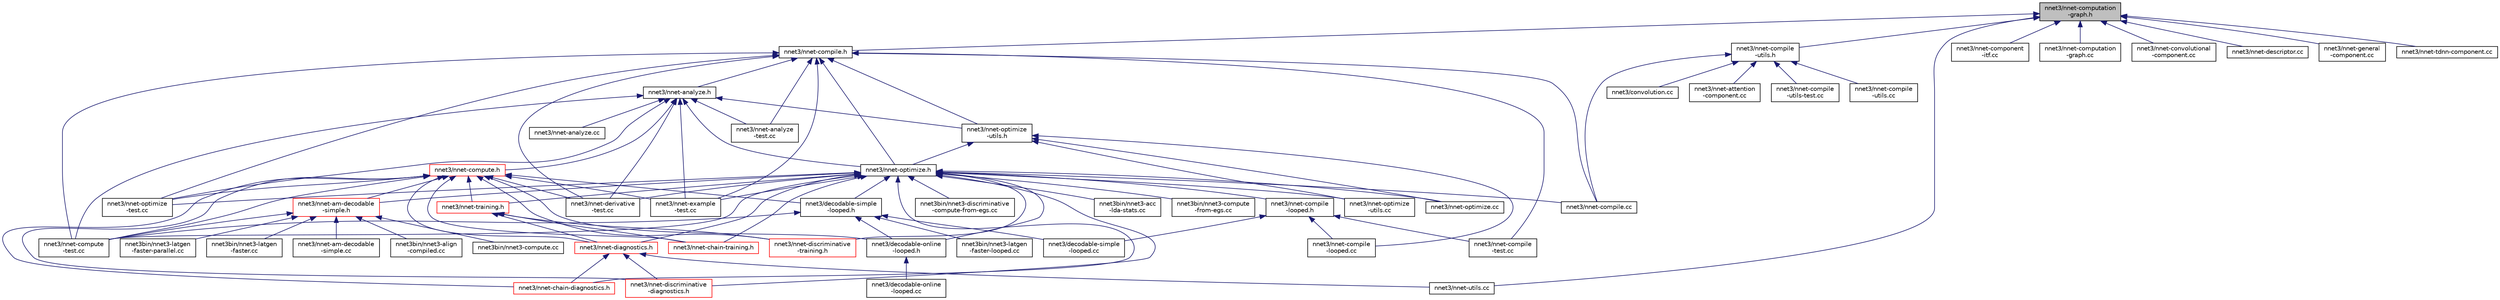 digraph "nnet3/nnet-computation-graph.h"
{
  edge [fontname="Helvetica",fontsize="10",labelfontname="Helvetica",labelfontsize="10"];
  node [fontname="Helvetica",fontsize="10",shape=record];
  Node92 [label="nnet3/nnet-computation\l-graph.h",height=0.2,width=0.4,color="black", fillcolor="grey75", style="filled", fontcolor="black"];
  Node92 -> Node93 [dir="back",color="midnightblue",fontsize="10",style="solid",fontname="Helvetica"];
  Node93 [label="nnet3/nnet-compile.h",height=0.2,width=0.4,color="black", fillcolor="white", style="filled",URL="$nnet-compile_8h.html"];
  Node93 -> Node94 [dir="back",color="midnightblue",fontsize="10",style="solid",fontname="Helvetica"];
  Node94 [label="nnet3/nnet-optimize.h",height=0.2,width=0.4,color="black", fillcolor="white", style="filled",URL="$nnet-optimize_8h.html"];
  Node94 -> Node95 [dir="back",color="midnightblue",fontsize="10",style="solid",fontname="Helvetica"];
  Node95 [label="nnet3/decodable-online\l-looped.h",height=0.2,width=0.4,color="black", fillcolor="white", style="filled",URL="$decodable-online-looped_8h.html"];
  Node95 -> Node96 [dir="back",color="midnightblue",fontsize="10",style="solid",fontname="Helvetica"];
  Node96 [label="nnet3/decodable-online\l-looped.cc",height=0.2,width=0.4,color="black", fillcolor="white", style="filled",URL="$decodable-online-looped_8cc.html"];
  Node94 -> Node97 [dir="back",color="midnightblue",fontsize="10",style="solid",fontname="Helvetica"];
  Node97 [label="nnet3/decodable-simple\l-looped.h",height=0.2,width=0.4,color="black", fillcolor="white", style="filled",URL="$decodable-simple-looped_8h.html"];
  Node97 -> Node95 [dir="back",color="midnightblue",fontsize="10",style="solid",fontname="Helvetica"];
  Node97 -> Node98 [dir="back",color="midnightblue",fontsize="10",style="solid",fontname="Helvetica"];
  Node98 [label="nnet3/decodable-simple\l-looped.cc",height=0.2,width=0.4,color="black", fillcolor="white", style="filled",URL="$decodable-simple-looped_8cc.html"];
  Node97 -> Node99 [dir="back",color="midnightblue",fontsize="10",style="solid",fontname="Helvetica"];
  Node99 [label="nnet3/nnet-compute\l-test.cc",height=0.2,width=0.4,color="black", fillcolor="white", style="filled",URL="$nnet3_2nnet-compute-test_8cc.html"];
  Node97 -> Node100 [dir="back",color="midnightblue",fontsize="10",style="solid",fontname="Helvetica"];
  Node100 [label="nnet3bin/nnet3-latgen\l-faster-looped.cc",height=0.2,width=0.4,color="black", fillcolor="white", style="filled",URL="$nnet3-latgen-faster-looped_8cc.html"];
  Node94 -> Node101 [dir="back",color="midnightblue",fontsize="10",style="solid",fontname="Helvetica"];
  Node101 [label="nnet3/nnet-compile\l-looped.h",height=0.2,width=0.4,color="black", fillcolor="white", style="filled",URL="$nnet-compile-looped_8h.html"];
  Node101 -> Node98 [dir="back",color="midnightblue",fontsize="10",style="solid",fontname="Helvetica"];
  Node101 -> Node102 [dir="back",color="midnightblue",fontsize="10",style="solid",fontname="Helvetica"];
  Node102 [label="nnet3/nnet-compile\l-looped.cc",height=0.2,width=0.4,color="black", fillcolor="white", style="filled",URL="$nnet-compile-looped_8cc.html"];
  Node101 -> Node103 [dir="back",color="midnightblue",fontsize="10",style="solid",fontname="Helvetica"];
  Node103 [label="nnet3/nnet-compile\l-test.cc",height=0.2,width=0.4,color="black", fillcolor="white", style="filled",URL="$nnet-compile-test_8cc.html"];
  Node94 -> Node104 [dir="back",color="midnightblue",fontsize="10",style="solid",fontname="Helvetica"];
  Node104 [label="nnet3/nnet-am-decodable\l-simple.h",height=0.2,width=0.4,color="red", fillcolor="white", style="filled",URL="$nnet-am-decodable-simple_8h.html"];
  Node104 -> Node105 [dir="back",color="midnightblue",fontsize="10",style="solid",fontname="Helvetica"];
  Node105 [label="nnet3/nnet-am-decodable\l-simple.cc",height=0.2,width=0.4,color="black", fillcolor="white", style="filled",URL="$nnet-am-decodable-simple_8cc.html"];
  Node104 -> Node99 [dir="back",color="midnightblue",fontsize="10",style="solid",fontname="Helvetica"];
  Node104 -> Node106 [dir="back",color="midnightblue",fontsize="10",style="solid",fontname="Helvetica"];
  Node106 [label="nnet3bin/nnet3-align\l-compiled.cc",height=0.2,width=0.4,color="black", fillcolor="white", style="filled",URL="$nnet3-align-compiled_8cc.html"];
  Node104 -> Node107 [dir="back",color="midnightblue",fontsize="10",style="solid",fontname="Helvetica"];
  Node107 [label="nnet3bin/nnet3-compute.cc",height=0.2,width=0.4,color="black", fillcolor="white", style="filled",URL="$nnet3-compute_8cc.html"];
  Node104 -> Node108 [dir="back",color="midnightblue",fontsize="10",style="solid",fontname="Helvetica"];
  Node108 [label="nnet3bin/nnet3-latgen\l-faster-parallel.cc",height=0.2,width=0.4,color="black", fillcolor="white", style="filled",URL="$nnet3-latgen-faster-parallel_8cc.html"];
  Node104 -> Node109 [dir="back",color="midnightblue",fontsize="10",style="solid",fontname="Helvetica"];
  Node109 [label="nnet3bin/nnet3-latgen\l-faster.cc",height=0.2,width=0.4,color="black", fillcolor="white", style="filled",URL="$nnet3-latgen-faster_8cc.html"];
  Node94 -> Node112 [dir="back",color="midnightblue",fontsize="10",style="solid",fontname="Helvetica"];
  Node112 [label="nnet3/nnet-chain-diagnostics.h",height=0.2,width=0.4,color="red", fillcolor="white", style="filled",URL="$nnet-chain-diagnostics_8h.html"];
  Node94 -> Node114 [dir="back",color="midnightblue",fontsize="10",style="solid",fontname="Helvetica"];
  Node114 [label="nnet3/nnet-diagnostics.h",height=0.2,width=0.4,color="red", fillcolor="white", style="filled",URL="$nnet-diagnostics_8h.html"];
  Node114 -> Node112 [dir="back",color="midnightblue",fontsize="10",style="solid",fontname="Helvetica"];
  Node114 -> Node116 [dir="back",color="midnightblue",fontsize="10",style="solid",fontname="Helvetica"];
  Node116 [label="nnet3/nnet-discriminative\l-diagnostics.h",height=0.2,width=0.4,color="red", fillcolor="white", style="filled",URL="$nnet-discriminative-diagnostics_8h.html"];
  Node114 -> Node119 [dir="back",color="midnightblue",fontsize="10",style="solid",fontname="Helvetica"];
  Node119 [label="nnet3/nnet-utils.cc",height=0.2,width=0.4,color="black", fillcolor="white", style="filled",URL="$nnet-utils_8cc.html"];
  Node94 -> Node123 [dir="back",color="midnightblue",fontsize="10",style="solid",fontname="Helvetica"];
  Node123 [label="nnet3/nnet-training.h",height=0.2,width=0.4,color="red", fillcolor="white", style="filled",URL="$nnet-training_8h.html"];
  Node123 -> Node114 [dir="back",color="midnightblue",fontsize="10",style="solid",fontname="Helvetica"];
  Node123 -> Node124 [dir="back",color="midnightblue",fontsize="10",style="solid",fontname="Helvetica"];
  Node124 [label="nnet3/nnet-chain-training.h",height=0.2,width=0.4,color="red", fillcolor="white", style="filled",URL="$nnet-chain-training_8h.html"];
  Node123 -> Node126 [dir="back",color="midnightblue",fontsize="10",style="solid",fontname="Helvetica"];
  Node126 [label="nnet3/nnet-discriminative\l-training.h",height=0.2,width=0.4,color="red", fillcolor="white", style="filled",URL="$nnet-discriminative-training_8h.html"];
  Node94 -> Node124 [dir="back",color="midnightblue",fontsize="10",style="solid",fontname="Helvetica"];
  Node94 -> Node131 [dir="back",color="midnightblue",fontsize="10",style="solid",fontname="Helvetica"];
  Node131 [label="nnet3/nnet-compile.cc",height=0.2,width=0.4,color="black", fillcolor="white", style="filled",URL="$nnet-compile_8cc.html"];
  Node94 -> Node99 [dir="back",color="midnightblue",fontsize="10",style="solid",fontname="Helvetica"];
  Node94 -> Node132 [dir="back",color="midnightblue",fontsize="10",style="solid",fontname="Helvetica"];
  Node132 [label="nnet3/nnet-derivative\l-test.cc",height=0.2,width=0.4,color="black", fillcolor="white", style="filled",URL="$nnet-derivative-test_8cc.html"];
  Node94 -> Node116 [dir="back",color="midnightblue",fontsize="10",style="solid",fontname="Helvetica"];
  Node94 -> Node126 [dir="back",color="midnightblue",fontsize="10",style="solid",fontname="Helvetica"];
  Node94 -> Node133 [dir="back",color="midnightblue",fontsize="10",style="solid",fontname="Helvetica"];
  Node133 [label="nnet3/nnet-example\l-test.cc",height=0.2,width=0.4,color="black", fillcolor="white", style="filled",URL="$nnet-example-test_8cc.html"];
  Node94 -> Node134 [dir="back",color="midnightblue",fontsize="10",style="solid",fontname="Helvetica"];
  Node134 [label="nnet3/nnet-optimize\l-test.cc",height=0.2,width=0.4,color="black", fillcolor="white", style="filled",URL="$nnet-optimize-test_8cc.html"];
  Node94 -> Node135 [dir="back",color="midnightblue",fontsize="10",style="solid",fontname="Helvetica"];
  Node135 [label="nnet3/nnet-optimize\l-utils.cc",height=0.2,width=0.4,color="black", fillcolor="white", style="filled",URL="$nnet-optimize-utils_8cc.html"];
  Node94 -> Node136 [dir="back",color="midnightblue",fontsize="10",style="solid",fontname="Helvetica"];
  Node136 [label="nnet3/nnet-optimize.cc",height=0.2,width=0.4,color="black", fillcolor="white", style="filled",URL="$nnet-optimize_8cc.html"];
  Node94 -> Node137 [dir="back",color="midnightblue",fontsize="10",style="solid",fontname="Helvetica"];
  Node137 [label="nnet3bin/nnet3-acc\l-lda-stats.cc",height=0.2,width=0.4,color="black", fillcolor="white", style="filled",URL="$nnet3-acc-lda-stats_8cc.html"];
  Node94 -> Node138 [dir="back",color="midnightblue",fontsize="10",style="solid",fontname="Helvetica"];
  Node138 [label="nnet3bin/nnet3-compute\l-from-egs.cc",height=0.2,width=0.4,color="black", fillcolor="white", style="filled",URL="$nnet3-compute-from-egs_8cc.html"];
  Node94 -> Node139 [dir="back",color="midnightblue",fontsize="10",style="solid",fontname="Helvetica"];
  Node139 [label="nnet3bin/nnet3-discriminative\l-compute-from-egs.cc",height=0.2,width=0.4,color="black", fillcolor="white", style="filled",URL="$nnet3-discriminative-compute-from-egs_8cc.html"];
  Node93 -> Node140 [dir="back",color="midnightblue",fontsize="10",style="solid",fontname="Helvetica"];
  Node140 [label="nnet3/nnet-analyze.h",height=0.2,width=0.4,color="black", fillcolor="white", style="filled",URL="$nnet-analyze_8h.html",tooltip="This file contains utilities for analyzing and checking computations, which are used in the optimizat..."];
  Node140 -> Node94 [dir="back",color="midnightblue",fontsize="10",style="solid",fontname="Helvetica"];
  Node140 -> Node141 [dir="back",color="midnightblue",fontsize="10",style="solid",fontname="Helvetica"];
  Node141 [label="nnet3/nnet-optimize\l-utils.h",height=0.2,width=0.4,color="black", fillcolor="white", style="filled",URL="$nnet-optimize-utils_8h.html"];
  Node141 -> Node94 [dir="back",color="midnightblue",fontsize="10",style="solid",fontname="Helvetica"];
  Node141 -> Node102 [dir="back",color="midnightblue",fontsize="10",style="solid",fontname="Helvetica"];
  Node141 -> Node135 [dir="back",color="midnightblue",fontsize="10",style="solid",fontname="Helvetica"];
  Node141 -> Node136 [dir="back",color="midnightblue",fontsize="10",style="solid",fontname="Helvetica"];
  Node140 -> Node142 [dir="back",color="midnightblue",fontsize="10",style="solid",fontname="Helvetica"];
  Node142 [label="nnet3/nnet-compute.h",height=0.2,width=0.4,color="red", fillcolor="white", style="filled",URL="$nnet3_2nnet-compute_8h.html"];
  Node142 -> Node95 [dir="back",color="midnightblue",fontsize="10",style="solid",fontname="Helvetica"];
  Node142 -> Node97 [dir="back",color="midnightblue",fontsize="10",style="solid",fontname="Helvetica"];
  Node142 -> Node104 [dir="back",color="midnightblue",fontsize="10",style="solid",fontname="Helvetica"];
  Node142 -> Node112 [dir="back",color="midnightblue",fontsize="10",style="solid",fontname="Helvetica"];
  Node142 -> Node114 [dir="back",color="midnightblue",fontsize="10",style="solid",fontname="Helvetica"];
  Node142 -> Node123 [dir="back",color="midnightblue",fontsize="10",style="solid",fontname="Helvetica"];
  Node142 -> Node124 [dir="back",color="midnightblue",fontsize="10",style="solid",fontname="Helvetica"];
  Node142 -> Node99 [dir="back",color="midnightblue",fontsize="10",style="solid",fontname="Helvetica"];
  Node142 -> Node132 [dir="back",color="midnightblue",fontsize="10",style="solid",fontname="Helvetica"];
  Node142 -> Node116 [dir="back",color="midnightblue",fontsize="10",style="solid",fontname="Helvetica"];
  Node142 -> Node126 [dir="back",color="midnightblue",fontsize="10",style="solid",fontname="Helvetica"];
  Node142 -> Node133 [dir="back",color="midnightblue",fontsize="10",style="solid",fontname="Helvetica"];
  Node142 -> Node134 [dir="back",color="midnightblue",fontsize="10",style="solid",fontname="Helvetica"];
  Node140 -> Node161 [dir="back",color="midnightblue",fontsize="10",style="solid",fontname="Helvetica"];
  Node161 [label="nnet3/nnet-analyze\l-test.cc",height=0.2,width=0.4,color="black", fillcolor="white", style="filled",URL="$nnet-analyze-test_8cc.html"];
  Node140 -> Node162 [dir="back",color="midnightblue",fontsize="10",style="solid",fontname="Helvetica"];
  Node162 [label="nnet3/nnet-analyze.cc",height=0.2,width=0.4,color="black", fillcolor="white", style="filled",URL="$nnet-analyze_8cc.html"];
  Node140 -> Node99 [dir="back",color="midnightblue",fontsize="10",style="solid",fontname="Helvetica"];
  Node140 -> Node132 [dir="back",color="midnightblue",fontsize="10",style="solid",fontname="Helvetica"];
  Node140 -> Node133 [dir="back",color="midnightblue",fontsize="10",style="solid",fontname="Helvetica"];
  Node140 -> Node134 [dir="back",color="midnightblue",fontsize="10",style="solid",fontname="Helvetica"];
  Node93 -> Node141 [dir="back",color="midnightblue",fontsize="10",style="solid",fontname="Helvetica"];
  Node93 -> Node161 [dir="back",color="midnightblue",fontsize="10",style="solid",fontname="Helvetica"];
  Node93 -> Node103 [dir="back",color="midnightblue",fontsize="10",style="solid",fontname="Helvetica"];
  Node93 -> Node131 [dir="back",color="midnightblue",fontsize="10",style="solid",fontname="Helvetica"];
  Node93 -> Node99 [dir="back",color="midnightblue",fontsize="10",style="solid",fontname="Helvetica"];
  Node93 -> Node132 [dir="back",color="midnightblue",fontsize="10",style="solid",fontname="Helvetica"];
  Node93 -> Node133 [dir="back",color="midnightblue",fontsize="10",style="solid",fontname="Helvetica"];
  Node93 -> Node134 [dir="back",color="midnightblue",fontsize="10",style="solid",fontname="Helvetica"];
  Node92 -> Node163 [dir="back",color="midnightblue",fontsize="10",style="solid",fontname="Helvetica"];
  Node163 [label="nnet3/nnet-compile\l-utils.h",height=0.2,width=0.4,color="black", fillcolor="white", style="filled",URL="$nnet-compile-utils_8h.html"];
  Node163 -> Node164 [dir="back",color="midnightblue",fontsize="10",style="solid",fontname="Helvetica"];
  Node164 [label="nnet3/convolution.cc",height=0.2,width=0.4,color="black", fillcolor="white", style="filled",URL="$convolution_8cc.html"];
  Node163 -> Node165 [dir="back",color="midnightblue",fontsize="10",style="solid",fontname="Helvetica"];
  Node165 [label="nnet3/nnet-attention\l-component.cc",height=0.2,width=0.4,color="black", fillcolor="white", style="filled",URL="$nnet-attention-component_8cc.html"];
  Node163 -> Node166 [dir="back",color="midnightblue",fontsize="10",style="solid",fontname="Helvetica"];
  Node166 [label="nnet3/nnet-compile\l-utils-test.cc",height=0.2,width=0.4,color="black", fillcolor="white", style="filled",URL="$nnet-compile-utils-test_8cc.html"];
  Node163 -> Node167 [dir="back",color="midnightblue",fontsize="10",style="solid",fontname="Helvetica"];
  Node167 [label="nnet3/nnet-compile\l-utils.cc",height=0.2,width=0.4,color="black", fillcolor="white", style="filled",URL="$nnet-compile-utils_8cc.html"];
  Node163 -> Node131 [dir="back",color="midnightblue",fontsize="10",style="solid",fontname="Helvetica"];
  Node92 -> Node168 [dir="back",color="midnightblue",fontsize="10",style="solid",fontname="Helvetica"];
  Node168 [label="nnet3/nnet-component\l-itf.cc",height=0.2,width=0.4,color="black", fillcolor="white", style="filled",URL="$nnet-component-itf_8cc.html"];
  Node92 -> Node169 [dir="back",color="midnightblue",fontsize="10",style="solid",fontname="Helvetica"];
  Node169 [label="nnet3/nnet-computation\l-graph.cc",height=0.2,width=0.4,color="black", fillcolor="white", style="filled",URL="$nnet-computation-graph_8cc.html"];
  Node92 -> Node170 [dir="back",color="midnightblue",fontsize="10",style="solid",fontname="Helvetica"];
  Node170 [label="nnet3/nnet-convolutional\l-component.cc",height=0.2,width=0.4,color="black", fillcolor="white", style="filled",URL="$nnet-convolutional-component_8cc.html"];
  Node92 -> Node171 [dir="back",color="midnightblue",fontsize="10",style="solid",fontname="Helvetica"];
  Node171 [label="nnet3/nnet-descriptor.cc",height=0.2,width=0.4,color="black", fillcolor="white", style="filled",URL="$nnet-descriptor_8cc.html"];
  Node92 -> Node172 [dir="back",color="midnightblue",fontsize="10",style="solid",fontname="Helvetica"];
  Node172 [label="nnet3/nnet-general\l-component.cc",height=0.2,width=0.4,color="black", fillcolor="white", style="filled",URL="$nnet-general-component_8cc.html"];
  Node92 -> Node173 [dir="back",color="midnightblue",fontsize="10",style="solid",fontname="Helvetica"];
  Node173 [label="nnet3/nnet-tdnn-component.cc",height=0.2,width=0.4,color="black", fillcolor="white", style="filled",URL="$nnet-tdnn-component_8cc.html"];
  Node92 -> Node119 [dir="back",color="midnightblue",fontsize="10",style="solid",fontname="Helvetica"];
}
